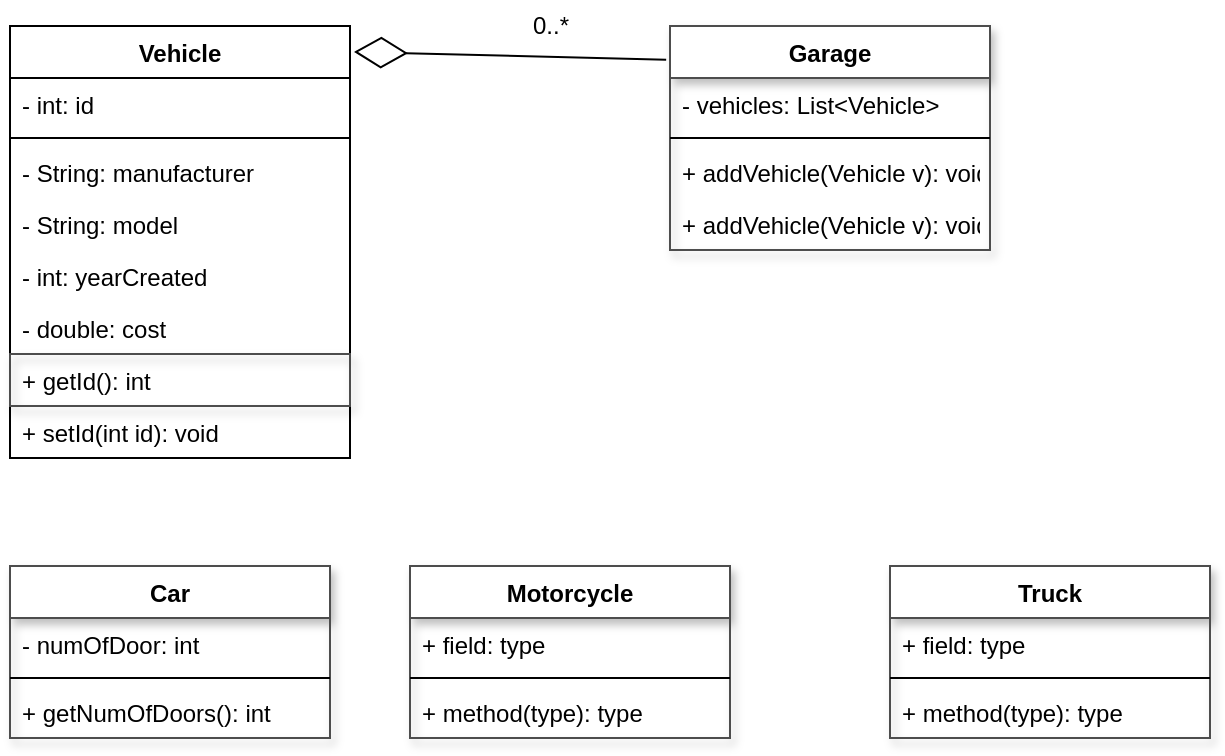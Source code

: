 <mxfile version="14.6.12" type="github">
  <diagram name="Page-1" id="e7e014a7-5840-1c2e-5031-d8a46d1fe8dd">
    <mxGraphModel dx="1346" dy="564" grid="1" gridSize="10" guides="1" tooltips="1" connect="1" arrows="1" fold="1" page="1" pageScale="1" pageWidth="1169" pageHeight="826" background="none" math="0" shadow="0">
      <root>
        <mxCell id="0" />
        <mxCell id="1" parent="0" />
        <mxCell id="sc_ertFv37iUrtNIKuXf-41" value="Vehicle" style="swimlane;fontStyle=1;align=center;verticalAlign=top;childLayout=stackLayout;horizontal=1;startSize=26;horizontalStack=0;resizeParent=1;resizeParentMax=0;resizeLast=0;collapsible=1;marginBottom=0;" vertex="1" parent="1">
          <mxGeometry x="40" y="120" width="170" height="216" as="geometry" />
        </mxCell>
        <mxCell id="sc_ertFv37iUrtNIKuXf-42" value="- int: id" style="text;strokeColor=none;fillColor=none;align=left;verticalAlign=top;spacingLeft=4;spacingRight=4;overflow=hidden;rotatable=0;points=[[0,0.5],[1,0.5]];portConstraint=eastwest;" vertex="1" parent="sc_ertFv37iUrtNIKuXf-41">
          <mxGeometry y="26" width="170" height="26" as="geometry" />
        </mxCell>
        <mxCell id="sc_ertFv37iUrtNIKuXf-43" value="" style="line;strokeWidth=1;fillColor=none;align=left;verticalAlign=middle;spacingTop=-1;spacingLeft=3;spacingRight=3;rotatable=0;labelPosition=right;points=[];portConstraint=eastwest;" vertex="1" parent="sc_ertFv37iUrtNIKuXf-41">
          <mxGeometry y="52" width="170" height="8" as="geometry" />
        </mxCell>
        <mxCell id="sc_ertFv37iUrtNIKuXf-44" value="- String: manufacturer" style="text;strokeColor=none;fillColor=none;align=left;verticalAlign=top;spacingLeft=4;spacingRight=4;overflow=hidden;rotatable=0;points=[[0,0.5],[1,0.5]];portConstraint=eastwest;" vertex="1" parent="sc_ertFv37iUrtNIKuXf-41">
          <mxGeometry y="60" width="170" height="26" as="geometry" />
        </mxCell>
        <mxCell id="sc_ertFv37iUrtNIKuXf-45" value="- String: model" style="text;strokeColor=none;fillColor=none;align=left;verticalAlign=top;spacingLeft=4;spacingRight=4;overflow=hidden;rotatable=0;points=[[0,0.5],[1,0.5]];portConstraint=eastwest;" vertex="1" parent="sc_ertFv37iUrtNIKuXf-41">
          <mxGeometry y="86" width="170" height="26" as="geometry" />
        </mxCell>
        <mxCell id="sc_ertFv37iUrtNIKuXf-46" value="- int: yearCreated" style="text;strokeColor=none;fillColor=none;align=left;verticalAlign=top;spacingLeft=4;spacingRight=4;overflow=hidden;rotatable=0;points=[[0,0.5],[1,0.5]];portConstraint=eastwest;" vertex="1" parent="sc_ertFv37iUrtNIKuXf-41">
          <mxGeometry y="112" width="170" height="26" as="geometry" />
        </mxCell>
        <mxCell id="sc_ertFv37iUrtNIKuXf-47" value="- double: cost" style="text;strokeColor=none;fillColor=none;align=left;verticalAlign=top;spacingLeft=4;spacingRight=4;overflow=hidden;rotatable=0;points=[[0,0.5],[1,0.5]];portConstraint=eastwest;" vertex="1" parent="sc_ertFv37iUrtNIKuXf-41">
          <mxGeometry y="138" width="170" height="26" as="geometry" />
        </mxCell>
        <mxCell id="sc_ertFv37iUrtNIKuXf-48" value="+ getId(): int" style="text;strokeColor=#4D4D4D;fillColor=none;align=left;verticalAlign=top;spacingLeft=4;spacingRight=4;overflow=hidden;rotatable=0;points=[[0,0.5],[1,0.5]];portConstraint=eastwest;shadow=1;" vertex="1" parent="sc_ertFv37iUrtNIKuXf-41">
          <mxGeometry y="164" width="170" height="26" as="geometry" />
        </mxCell>
        <mxCell id="sc_ertFv37iUrtNIKuXf-50" value="+ setId(int id): void" style="text;strokeColor=none;fillColor=none;align=left;verticalAlign=top;spacingLeft=4;spacingRight=4;overflow=hidden;rotatable=0;points=[[0,0.5],[1,0.5]];portConstraint=eastwest;" vertex="1" parent="sc_ertFv37iUrtNIKuXf-41">
          <mxGeometry y="190" width="170" height="26" as="geometry" />
        </mxCell>
        <mxCell id="sc_ertFv37iUrtNIKuXf-53" value="Car" style="swimlane;fontStyle=1;align=center;verticalAlign=top;childLayout=stackLayout;horizontal=1;startSize=26;horizontalStack=0;resizeParent=1;resizeParentMax=0;resizeLast=0;collapsible=1;marginBottom=0;shadow=1;strokeColor=#4D4D4D;" vertex="1" parent="1">
          <mxGeometry x="40" y="390" width="160" height="86" as="geometry" />
        </mxCell>
        <mxCell id="sc_ertFv37iUrtNIKuXf-54" value="- numOfDoor: int" style="text;strokeColor=none;fillColor=none;align=left;verticalAlign=top;spacingLeft=4;spacingRight=4;overflow=hidden;rotatable=0;points=[[0,0.5],[1,0.5]];portConstraint=eastwest;" vertex="1" parent="sc_ertFv37iUrtNIKuXf-53">
          <mxGeometry y="26" width="160" height="26" as="geometry" />
        </mxCell>
        <mxCell id="sc_ertFv37iUrtNIKuXf-55" value="" style="line;strokeWidth=1;fillColor=none;align=left;verticalAlign=middle;spacingTop=-1;spacingLeft=3;spacingRight=3;rotatable=0;labelPosition=right;points=[];portConstraint=eastwest;" vertex="1" parent="sc_ertFv37iUrtNIKuXf-53">
          <mxGeometry y="52" width="160" height="8" as="geometry" />
        </mxCell>
        <mxCell id="sc_ertFv37iUrtNIKuXf-56" value="+ getNumOfDoors(): int" style="text;strokeColor=none;fillColor=none;align=left;verticalAlign=top;spacingLeft=4;spacingRight=4;overflow=hidden;rotatable=0;points=[[0,0.5],[1,0.5]];portConstraint=eastwest;" vertex="1" parent="sc_ertFv37iUrtNIKuXf-53">
          <mxGeometry y="60" width="160" height="26" as="geometry" />
        </mxCell>
        <mxCell id="sc_ertFv37iUrtNIKuXf-57" value="Motorcycle" style="swimlane;fontStyle=1;align=center;verticalAlign=top;childLayout=stackLayout;horizontal=1;startSize=26;horizontalStack=0;resizeParent=1;resizeParentMax=0;resizeLast=0;collapsible=1;marginBottom=0;shadow=1;strokeColor=#4D4D4D;" vertex="1" parent="1">
          <mxGeometry x="240" y="390" width="160" height="86" as="geometry" />
        </mxCell>
        <mxCell id="sc_ertFv37iUrtNIKuXf-58" value="+ field: type" style="text;strokeColor=none;fillColor=none;align=left;verticalAlign=top;spacingLeft=4;spacingRight=4;overflow=hidden;rotatable=0;points=[[0,0.5],[1,0.5]];portConstraint=eastwest;" vertex="1" parent="sc_ertFv37iUrtNIKuXf-57">
          <mxGeometry y="26" width="160" height="26" as="geometry" />
        </mxCell>
        <mxCell id="sc_ertFv37iUrtNIKuXf-59" value="" style="line;strokeWidth=1;fillColor=none;align=left;verticalAlign=middle;spacingTop=-1;spacingLeft=3;spacingRight=3;rotatable=0;labelPosition=right;points=[];portConstraint=eastwest;" vertex="1" parent="sc_ertFv37iUrtNIKuXf-57">
          <mxGeometry y="52" width="160" height="8" as="geometry" />
        </mxCell>
        <mxCell id="sc_ertFv37iUrtNIKuXf-60" value="+ method(type): type" style="text;strokeColor=none;fillColor=none;align=left;verticalAlign=top;spacingLeft=4;spacingRight=4;overflow=hidden;rotatable=0;points=[[0,0.5],[1,0.5]];portConstraint=eastwest;" vertex="1" parent="sc_ertFv37iUrtNIKuXf-57">
          <mxGeometry y="60" width="160" height="26" as="geometry" />
        </mxCell>
        <mxCell id="sc_ertFv37iUrtNIKuXf-61" value="Truck" style="swimlane;fontStyle=1;align=center;verticalAlign=top;childLayout=stackLayout;horizontal=1;startSize=26;horizontalStack=0;resizeParent=1;resizeParentMax=0;resizeLast=0;collapsible=1;marginBottom=0;shadow=1;strokeColor=#4D4D4D;" vertex="1" parent="1">
          <mxGeometry x="480" y="390" width="160" height="86" as="geometry" />
        </mxCell>
        <mxCell id="sc_ertFv37iUrtNIKuXf-62" value="+ field: type" style="text;strokeColor=none;fillColor=none;align=left;verticalAlign=top;spacingLeft=4;spacingRight=4;overflow=hidden;rotatable=0;points=[[0,0.5],[1,0.5]];portConstraint=eastwest;" vertex="1" parent="sc_ertFv37iUrtNIKuXf-61">
          <mxGeometry y="26" width="160" height="26" as="geometry" />
        </mxCell>
        <mxCell id="sc_ertFv37iUrtNIKuXf-63" value="" style="line;strokeWidth=1;fillColor=none;align=left;verticalAlign=middle;spacingTop=-1;spacingLeft=3;spacingRight=3;rotatable=0;labelPosition=right;points=[];portConstraint=eastwest;" vertex="1" parent="sc_ertFv37iUrtNIKuXf-61">
          <mxGeometry y="52" width="160" height="8" as="geometry" />
        </mxCell>
        <mxCell id="sc_ertFv37iUrtNIKuXf-64" value="+ method(type): type" style="text;strokeColor=none;fillColor=none;align=left;verticalAlign=top;spacingLeft=4;spacingRight=4;overflow=hidden;rotatable=0;points=[[0,0.5],[1,0.5]];portConstraint=eastwest;" vertex="1" parent="sc_ertFv37iUrtNIKuXf-61">
          <mxGeometry y="60" width="160" height="26" as="geometry" />
        </mxCell>
        <mxCell id="sc_ertFv37iUrtNIKuXf-65" value="Garage" style="swimlane;fontStyle=1;align=center;verticalAlign=top;childLayout=stackLayout;horizontal=1;startSize=26;horizontalStack=0;resizeParent=1;resizeParentMax=0;resizeLast=0;collapsible=1;marginBottom=0;shadow=1;strokeColor=#4D4D4D;" vertex="1" parent="1">
          <mxGeometry x="370" y="120" width="160" height="112" as="geometry" />
        </mxCell>
        <mxCell id="sc_ertFv37iUrtNIKuXf-66" value="- vehicles: List&lt;Vehicle&gt;" style="text;strokeColor=none;fillColor=none;align=left;verticalAlign=top;spacingLeft=4;spacingRight=4;overflow=hidden;rotatable=0;points=[[0,0.5],[1,0.5]];portConstraint=eastwest;" vertex="1" parent="sc_ertFv37iUrtNIKuXf-65">
          <mxGeometry y="26" width="160" height="26" as="geometry" />
        </mxCell>
        <mxCell id="sc_ertFv37iUrtNIKuXf-67" value="" style="line;strokeWidth=1;fillColor=none;align=left;verticalAlign=middle;spacingTop=-1;spacingLeft=3;spacingRight=3;rotatable=0;labelPosition=right;points=[];portConstraint=eastwest;" vertex="1" parent="sc_ertFv37iUrtNIKuXf-65">
          <mxGeometry y="52" width="160" height="8" as="geometry" />
        </mxCell>
        <mxCell id="sc_ertFv37iUrtNIKuXf-68" value="+ addVehicle(Vehicle v): void" style="text;strokeColor=none;fillColor=none;align=left;verticalAlign=top;spacingLeft=4;spacingRight=4;overflow=hidden;rotatable=0;points=[[0,0.5],[1,0.5]];portConstraint=eastwest;" vertex="1" parent="sc_ertFv37iUrtNIKuXf-65">
          <mxGeometry y="60" width="160" height="26" as="geometry" />
        </mxCell>
        <mxCell id="sc_ertFv37iUrtNIKuXf-75" value="+ addVehicle(Vehicle v): void" style="text;strokeColor=none;fillColor=none;align=left;verticalAlign=top;spacingLeft=4;spacingRight=4;overflow=hidden;rotatable=0;points=[[0,0.5],[1,0.5]];portConstraint=eastwest;" vertex="1" parent="sc_ertFv37iUrtNIKuXf-65">
          <mxGeometry y="86" width="160" height="26" as="geometry" />
        </mxCell>
        <mxCell id="sc_ertFv37iUrtNIKuXf-72" value="" style="endArrow=diamondThin;endFill=0;endSize=24;html=1;entryX=1.012;entryY=0.06;entryDx=0;entryDy=0;entryPerimeter=0;exitX=-0.012;exitY=0.151;exitDx=0;exitDy=0;exitPerimeter=0;" edge="1" parent="1" source="sc_ertFv37iUrtNIKuXf-65" target="sc_ertFv37iUrtNIKuXf-41">
          <mxGeometry width="160" relative="1" as="geometry">
            <mxPoint x="210" y="240" as="sourcePoint" />
            <mxPoint x="370" y="240" as="targetPoint" />
          </mxGeometry>
        </mxCell>
        <mxCell id="sc_ertFv37iUrtNIKuXf-76" value="0..*" style="text;html=1;align=center;verticalAlign=middle;resizable=0;points=[];autosize=1;strokeColor=none;" vertex="1" parent="1">
          <mxGeometry x="295" y="110" width="30" height="20" as="geometry" />
        </mxCell>
      </root>
    </mxGraphModel>
  </diagram>
</mxfile>
